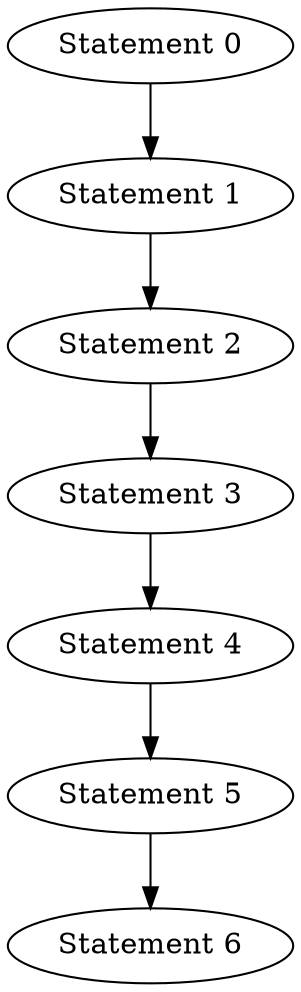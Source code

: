 strict digraph {
n0 [label="Statement 0"];
n1 [label="Statement 1"];
n2 [label="Statement 2"];
n3 [label="Statement 3"];
n4 [label="Statement 4"];
n5 [label="Statement 5"];
n6 [label="Statement 6"];
n0 -> n1;
n1 -> n2;
n2 -> n3;
n3 -> n4;
n4 -> n5;
n5 -> n6;
}
